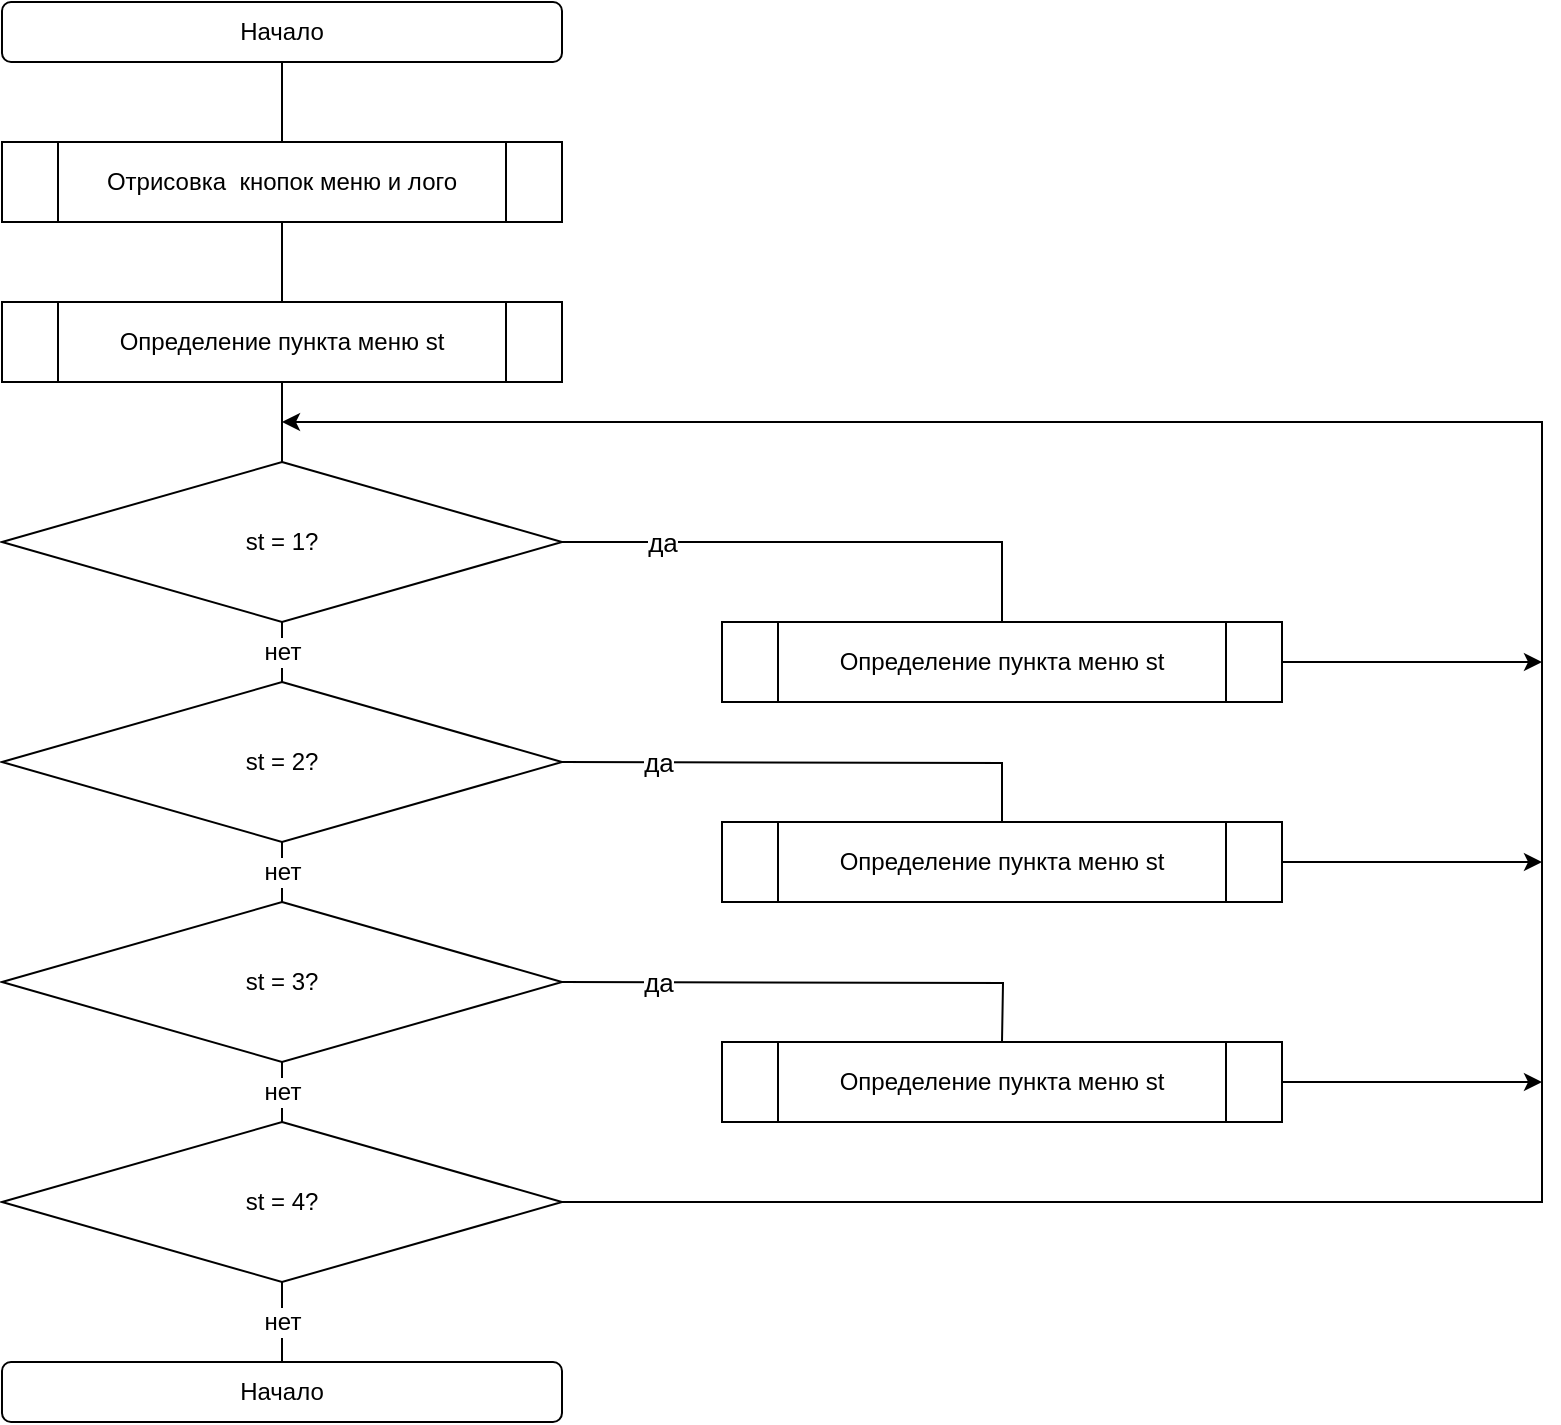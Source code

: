 <mxfile version="20.8.23" type="device"><diagram name="Страница 1" id="d8ViFWZB4Q9TtOIjlrgh"><mxGraphModel dx="880" dy="484" grid="1" gridSize="10" guides="1" tooltips="1" connect="1" arrows="1" fold="1" page="1" pageScale="1" pageWidth="827" pageHeight="1169" math="0" shadow="0"><root><mxCell id="0"/><mxCell id="1" parent="0"/><mxCell id="YshfqiOzqdVxMoEOxn3e-29" style="edgeStyle=orthogonalEdgeStyle;rounded=0;orthogonalLoop=1;jettySize=auto;html=1;exitX=0.5;exitY=1;exitDx=0;exitDy=0;entryX=0.5;entryY=0;entryDx=0;entryDy=0;endArrow=none;endFill=0;" edge="1" parent="1" source="i1xR9VhBlMCFjykL3Fws-5" target="i1xR9VhBlMCFjykL3Fws-15"><mxGeometry relative="1" as="geometry"/></mxCell><mxCell id="i1xR9VhBlMCFjykL3Fws-5" value="Начало" style="rounded=1;whiteSpace=wrap;html=1;" parent="1" vertex="1"><mxGeometry x="20" y="20" width="280" height="30" as="geometry"/></mxCell><mxCell id="YshfqiOzqdVxMoEOxn3e-26" value="нет" style="edgeStyle=orthogonalEdgeStyle;rounded=0;orthogonalLoop=1;jettySize=auto;html=1;exitX=0.5;exitY=1;exitDx=0;exitDy=0;entryX=0.5;entryY=0;entryDx=0;entryDy=0;endArrow=none;endFill=0;fontSize=12;" edge="1" parent="1" source="i1xR9VhBlMCFjykL3Fws-13" target="YshfqiOzqdVxMoEOxn3e-6"><mxGeometry relative="1" as="geometry"/></mxCell><mxCell id="YshfqiOzqdVxMoEOxn3e-32" value="&lt;div style=&quot;font-size: 13px;&quot;&gt;да&lt;/div&gt;" style="edgeStyle=orthogonalEdgeStyle;rounded=0;orthogonalLoop=1;jettySize=auto;html=1;exitX=1;exitY=0.5;exitDx=0;exitDy=0;entryX=0.5;entryY=0;entryDx=0;entryDy=0;endArrow=none;endFill=0;align=center;horizontal=1;" edge="1" parent="1" source="i1xR9VhBlMCFjykL3Fws-13" target="YshfqiOzqdVxMoEOxn3e-11"><mxGeometry x="-0.615" relative="1" as="geometry"><mxPoint as="offset"/></mxGeometry></mxCell><mxCell id="i1xR9VhBlMCFjykL3Fws-13" value="st = 1?" style="rhombus;whiteSpace=wrap;html=1;" parent="1" vertex="1"><mxGeometry x="20" y="250" width="280" height="80" as="geometry"/></mxCell><mxCell id="YshfqiOzqdVxMoEOxn3e-30" style="edgeStyle=orthogonalEdgeStyle;rounded=0;orthogonalLoop=1;jettySize=auto;html=1;exitX=0.5;exitY=1;exitDx=0;exitDy=0;entryX=0.5;entryY=0;entryDx=0;entryDy=0;endArrow=none;endFill=0;" edge="1" parent="1" source="i1xR9VhBlMCFjykL3Fws-15" target="i1xR9VhBlMCFjykL3Fws-16"><mxGeometry relative="1" as="geometry"/></mxCell><mxCell id="i1xR9VhBlMCFjykL3Fws-15" value="Отрисовка&amp;nbsp; кнопок меню и лого" style="shape=process;whiteSpace=wrap;html=1;backgroundOutline=1;" parent="1" vertex="1"><mxGeometry x="20" y="90" width="280" height="40" as="geometry"/></mxCell><mxCell id="YshfqiOzqdVxMoEOxn3e-27" style="edgeStyle=orthogonalEdgeStyle;rounded=0;orthogonalLoop=1;jettySize=auto;html=1;exitX=0.5;exitY=1;exitDx=0;exitDy=0;entryX=0.5;entryY=0;entryDx=0;entryDy=0;endArrow=none;endFill=0;" edge="1" parent="1" source="i1xR9VhBlMCFjykL3Fws-16" target="i1xR9VhBlMCFjykL3Fws-13"><mxGeometry relative="1" as="geometry"/></mxCell><mxCell id="i1xR9VhBlMCFjykL3Fws-16" value="Определение пункта меню st" style="shape=process;whiteSpace=wrap;html=1;backgroundOutline=1;" parent="1" vertex="1"><mxGeometry x="20" y="170" width="280" height="40" as="geometry"/></mxCell><mxCell id="YshfqiOzqdVxMoEOxn3e-25" value="нет" style="edgeStyle=orthogonalEdgeStyle;rounded=0;orthogonalLoop=1;jettySize=auto;html=1;exitX=0.5;exitY=1;exitDx=0;exitDy=0;entryX=0.5;entryY=0;entryDx=0;entryDy=0;endArrow=none;endFill=0;fontSize=12;" edge="1" parent="1" source="YshfqiOzqdVxMoEOxn3e-6" target="YshfqiOzqdVxMoEOxn3e-7"><mxGeometry relative="1" as="geometry"/></mxCell><mxCell id="YshfqiOzqdVxMoEOxn3e-6" value="st = 2?" style="rhombus;whiteSpace=wrap;html=1;" vertex="1" parent="1"><mxGeometry x="20" y="360" width="280" height="80" as="geometry"/></mxCell><mxCell id="YshfqiOzqdVxMoEOxn3e-24" value="нет" style="edgeStyle=orthogonalEdgeStyle;rounded=0;orthogonalLoop=1;jettySize=auto;html=1;exitX=0.5;exitY=1;exitDx=0;exitDy=0;entryX=0.5;entryY=0;entryDx=0;entryDy=0;endArrow=none;endFill=0;fontSize=12;" edge="1" parent="1" source="YshfqiOzqdVxMoEOxn3e-7" target="YshfqiOzqdVxMoEOxn3e-8"><mxGeometry relative="1" as="geometry"/></mxCell><mxCell id="YshfqiOzqdVxMoEOxn3e-7" value="st = 3?" style="rhombus;whiteSpace=wrap;html=1;" vertex="1" parent="1"><mxGeometry x="20" y="470" width="280" height="80" as="geometry"/></mxCell><mxCell id="YshfqiOzqdVxMoEOxn3e-23" value="нет" style="edgeStyle=orthogonalEdgeStyle;rounded=0;orthogonalLoop=1;jettySize=auto;html=1;exitX=0.5;exitY=1;exitDx=0;exitDy=0;entryX=0.5;entryY=0;entryDx=0;entryDy=0;endArrow=none;endFill=0;fontSize=12;" edge="1" parent="1" source="YshfqiOzqdVxMoEOxn3e-8" target="YshfqiOzqdVxMoEOxn3e-14"><mxGeometry relative="1" as="geometry"/></mxCell><mxCell id="YshfqiOzqdVxMoEOxn3e-8" value="st = 4?" style="rhombus;whiteSpace=wrap;html=1;" vertex="1" parent="1"><mxGeometry x="20" y="580" width="280" height="80" as="geometry"/></mxCell><mxCell id="YshfqiOzqdVxMoEOxn3e-38" style="edgeStyle=orthogonalEdgeStyle;rounded=0;orthogonalLoop=1;jettySize=auto;html=1;exitX=1;exitY=0.5;exitDx=0;exitDy=0;endArrow=classic;endFill=1;" edge="1" parent="1" source="YshfqiOzqdVxMoEOxn3e-11"><mxGeometry relative="1" as="geometry"><mxPoint x="790" y="350" as="targetPoint"/></mxGeometry></mxCell><mxCell id="YshfqiOzqdVxMoEOxn3e-11" value="Определение пункта меню st" style="shape=process;whiteSpace=wrap;html=1;backgroundOutline=1;" vertex="1" parent="1"><mxGeometry x="380" y="330" width="280" height="40" as="geometry"/></mxCell><mxCell id="YshfqiOzqdVxMoEOxn3e-37" style="edgeStyle=orthogonalEdgeStyle;rounded=0;orthogonalLoop=1;jettySize=auto;html=1;exitX=1;exitY=0.5;exitDx=0;exitDy=0;endArrow=classic;endFill=1;" edge="1" parent="1" source="YshfqiOzqdVxMoEOxn3e-12"><mxGeometry relative="1" as="geometry"><mxPoint x="790" y="450" as="targetPoint"/></mxGeometry></mxCell><mxCell id="YshfqiOzqdVxMoEOxn3e-12" value="Определение пункта меню st" style="shape=process;whiteSpace=wrap;html=1;backgroundOutline=1;" vertex="1" parent="1"><mxGeometry x="380" y="430" width="280" height="40" as="geometry"/></mxCell><mxCell id="YshfqiOzqdVxMoEOxn3e-36" style="edgeStyle=orthogonalEdgeStyle;rounded=0;orthogonalLoop=1;jettySize=auto;html=1;exitX=1;exitY=0.5;exitDx=0;exitDy=0;endArrow=classic;endFill=1;" edge="1" parent="1" source="YshfqiOzqdVxMoEOxn3e-13"><mxGeometry relative="1" as="geometry"><mxPoint x="790" y="560" as="targetPoint"/></mxGeometry></mxCell><mxCell id="YshfqiOzqdVxMoEOxn3e-13" value="Определение пункта меню st" style="shape=process;whiteSpace=wrap;html=1;backgroundOutline=1;" vertex="1" parent="1"><mxGeometry x="380" y="540" width="280" height="40" as="geometry"/></mxCell><mxCell id="YshfqiOzqdVxMoEOxn3e-14" value="Начало" style="rounded=1;whiteSpace=wrap;html=1;" vertex="1" parent="1"><mxGeometry x="20" y="700" width="280" height="30" as="geometry"/></mxCell><mxCell id="YshfqiOzqdVxMoEOxn3e-20" value="" style="endArrow=classic;html=1;rounded=0;exitX=1;exitY=0.5;exitDx=0;exitDy=0;" edge="1" parent="1" source="YshfqiOzqdVxMoEOxn3e-8"><mxGeometry width="50" height="50" relative="1" as="geometry"><mxPoint x="410" y="750" as="sourcePoint"/><mxPoint x="160" y="230" as="targetPoint"/><Array as="points"><mxPoint x="790" y="620"/><mxPoint x="790" y="230"/></Array></mxGeometry></mxCell><mxCell id="YshfqiOzqdVxMoEOxn3e-39" value="&lt;div style=&quot;font-size: 13px;&quot;&gt;да&lt;/div&gt;" style="edgeStyle=orthogonalEdgeStyle;rounded=0;orthogonalLoop=1;jettySize=auto;html=1;endArrow=none;endFill=0;align=center;horizontal=1;entryX=0.5;entryY=0;entryDx=0;entryDy=0;" edge="1" parent="1" target="YshfqiOzqdVxMoEOxn3e-12"><mxGeometry x="-0.615" relative="1" as="geometry"><mxPoint x="300" y="400" as="sourcePoint"/><mxPoint x="520" y="420" as="targetPoint"/><mxPoint as="offset"/></mxGeometry></mxCell><mxCell id="YshfqiOzqdVxMoEOxn3e-40" value="&lt;div style=&quot;font-size: 13px;&quot;&gt;да&lt;/div&gt;" style="edgeStyle=orthogonalEdgeStyle;rounded=0;orthogonalLoop=1;jettySize=auto;html=1;endArrow=none;endFill=0;align=center;horizontal=1;" edge="1" parent="1"><mxGeometry x="-0.615" relative="1" as="geometry"><mxPoint x="300" y="510" as="sourcePoint"/><mxPoint x="520" y="540" as="targetPoint"/><mxPoint as="offset"/></mxGeometry></mxCell></root></mxGraphModel></diagram></mxfile>